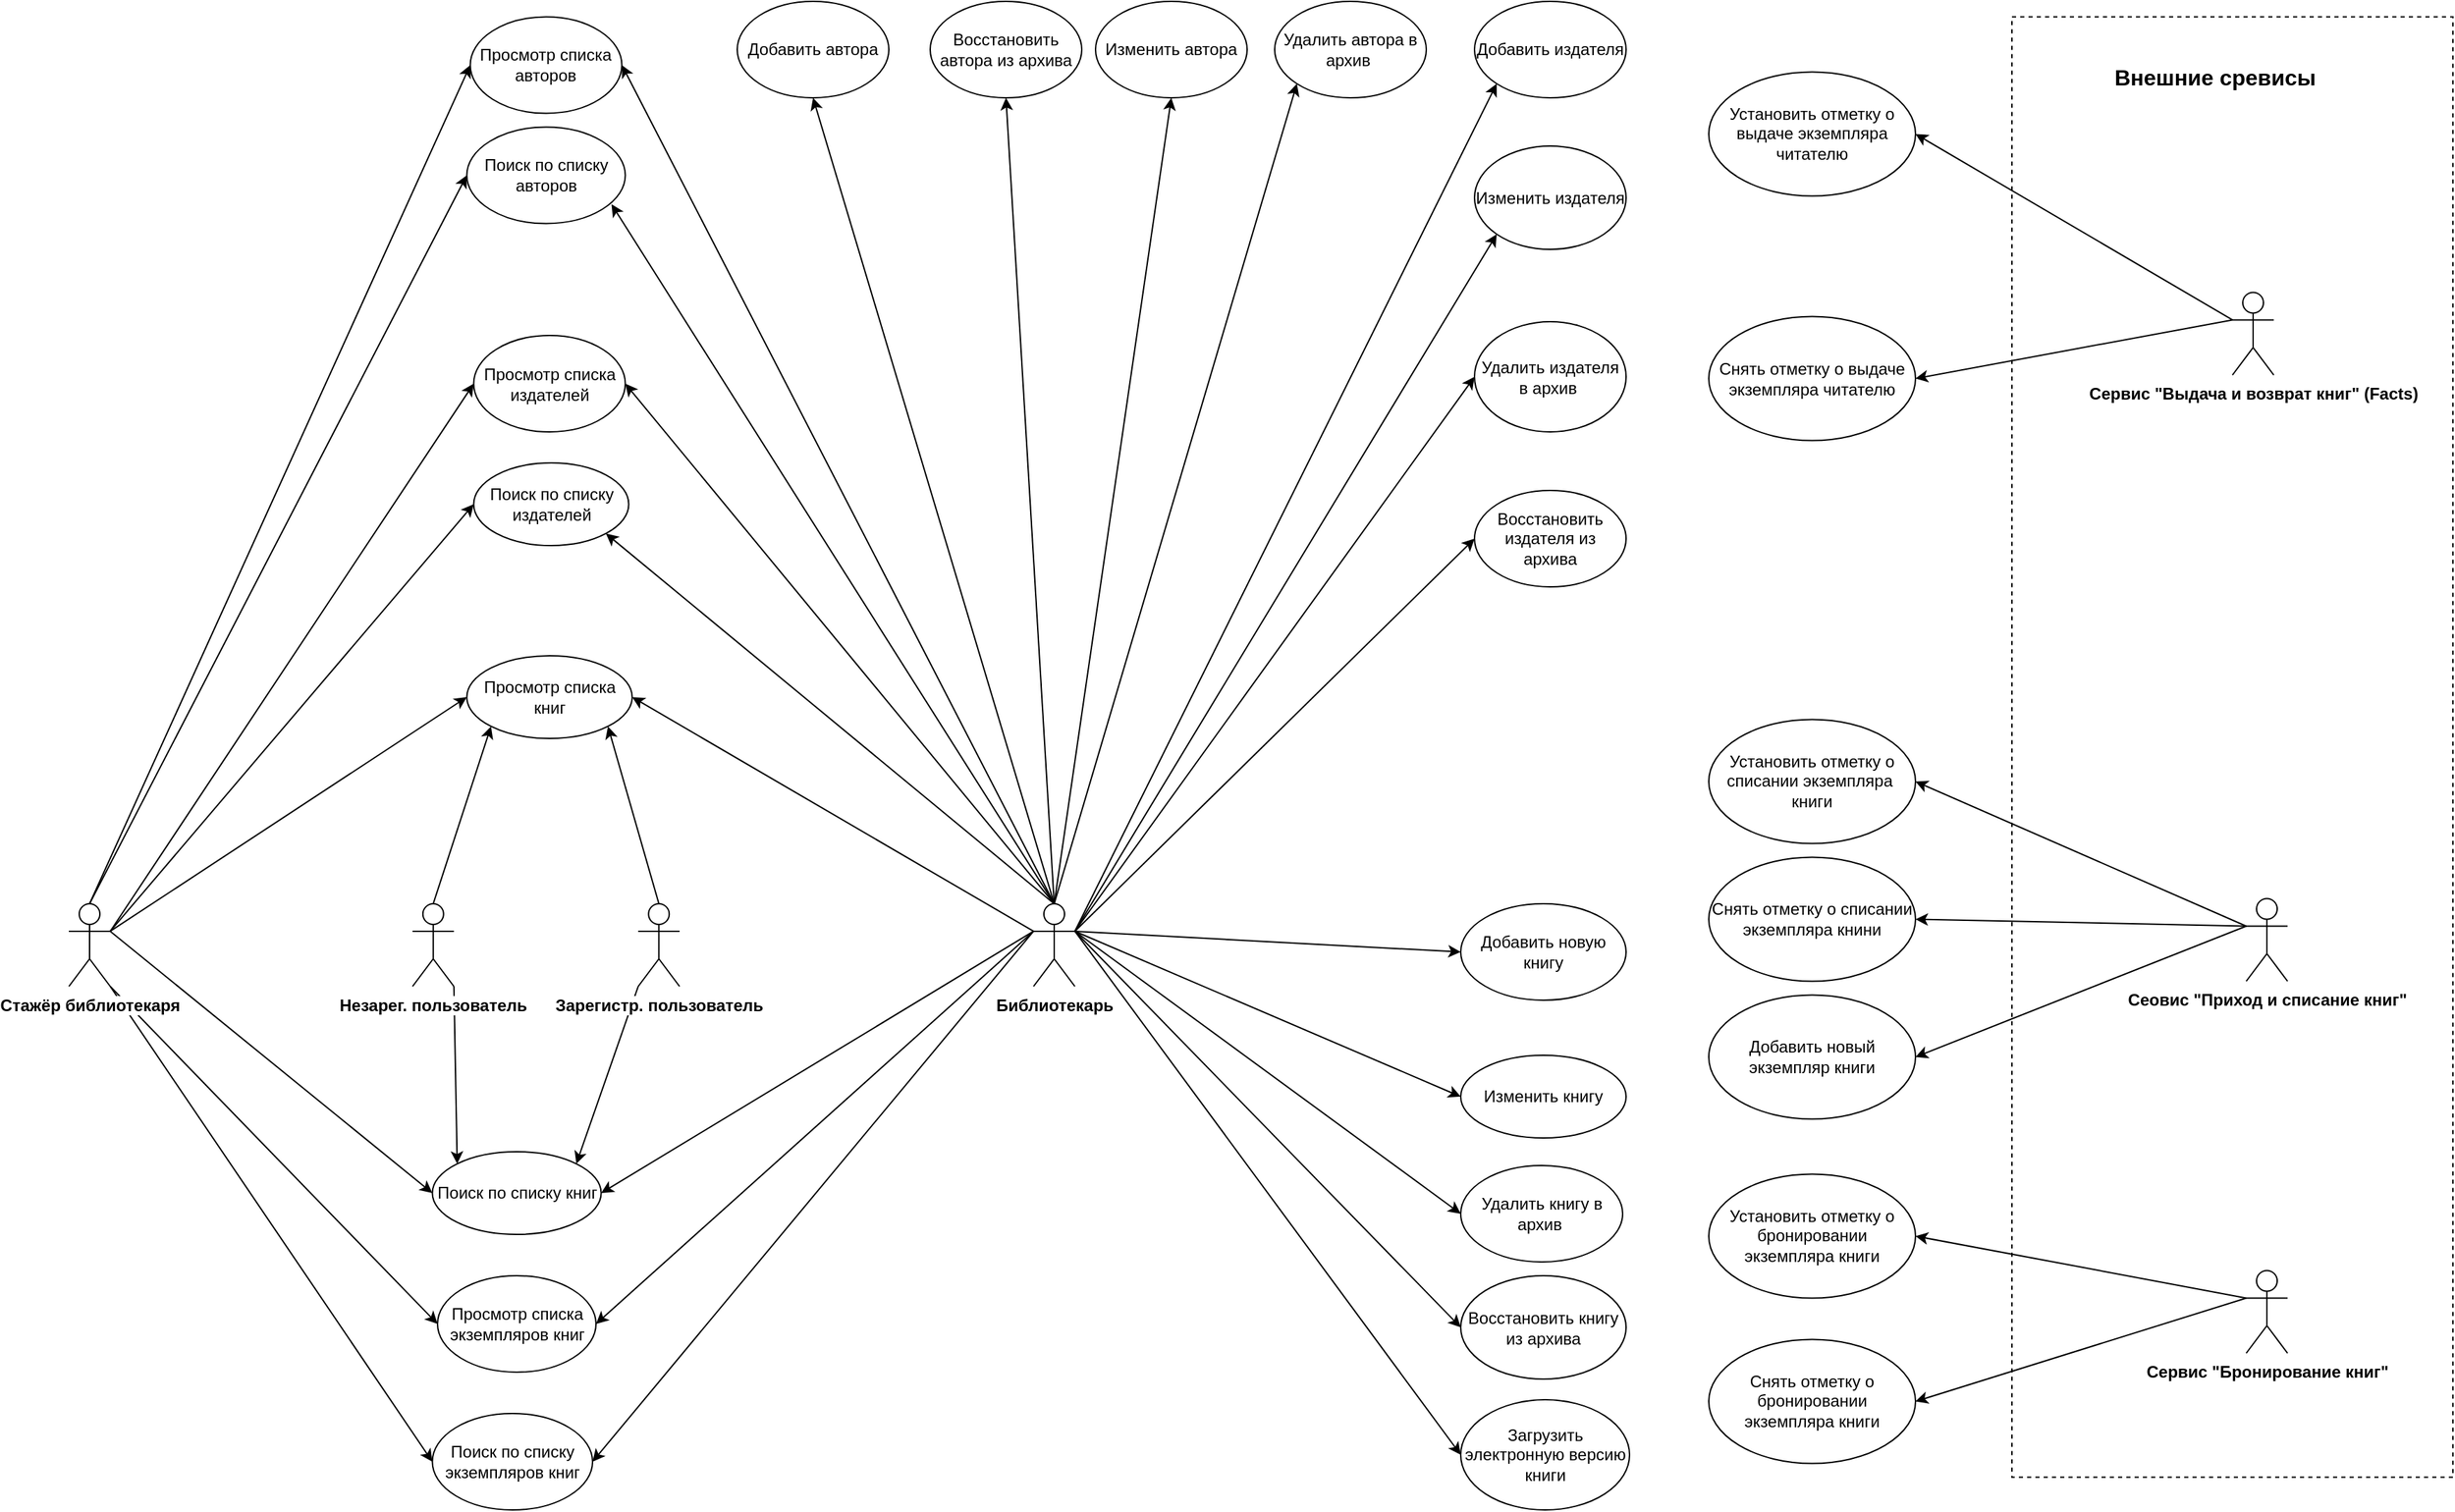 <mxfile version="26.0.9">
  <diagram name="Страница — 1" id="U3UNYZ6A-1lPHIccaiyi">
    <mxGraphModel dx="1434" dy="836" grid="1" gridSize="10" guides="1" tooltips="1" connect="1" arrows="1" fold="1" page="1" pageScale="1" pageWidth="1100" pageHeight="850" math="0" shadow="0">
      <root>
        <mxCell id="0" />
        <mxCell id="1" parent="0" />
        <mxCell id="NzaFk5DWs_-ub5N4-WDO-165" value="" style="rounded=0;whiteSpace=wrap;html=1;dashed=1;" parent="1" vertex="1">
          <mxGeometry x="1490" y="156.25" width="320" height="1060" as="geometry" />
        </mxCell>
        <mxCell id="NzaFk5DWs_-ub5N4-WDO-14" value="Добавить автора" style="ellipse;whiteSpace=wrap;html=1;" parent="1" vertex="1">
          <mxGeometry x="565" y="145" width="110" height="70" as="geometry" />
        </mxCell>
        <mxCell id="NzaFk5DWs_-ub5N4-WDO-44" value="Изменить автора" style="ellipse;whiteSpace=wrap;html=1;" parent="1" vertex="1">
          <mxGeometry x="825" y="145" width="110" height="70" as="geometry" />
        </mxCell>
        <mxCell id="NzaFk5DWs_-ub5N4-WDO-45" value="Удалить автора в архив&amp;nbsp;" style="ellipse;whiteSpace=wrap;html=1;" parent="1" vertex="1">
          <mxGeometry x="955" y="145" width="110" height="70" as="geometry" />
        </mxCell>
        <mxCell id="NzaFk5DWs_-ub5N4-WDO-46" value="Восстановить автора из архива" style="ellipse;whiteSpace=wrap;html=1;" parent="1" vertex="1">
          <mxGeometry x="705" y="145" width="110" height="70" as="geometry" />
        </mxCell>
        <mxCell id="NzaFk5DWs_-ub5N4-WDO-47" value="Просмотр списка авторов" style="ellipse;whiteSpace=wrap;html=1;" parent="1" vertex="1">
          <mxGeometry x="371.25" y="156.25" width="110" height="70" as="geometry" />
        </mxCell>
        <mxCell id="NzaFk5DWs_-ub5N4-WDO-48" value="Поиск по списку авторов" style="ellipse;whiteSpace=wrap;html=1;" parent="1" vertex="1">
          <mxGeometry x="368.75" y="236.25" width="115" height="70" as="geometry" />
        </mxCell>
        <mxCell id="NzaFk5DWs_-ub5N4-WDO-49" value="Добавить издателя" style="ellipse;whiteSpace=wrap;html=1;" parent="1" vertex="1">
          <mxGeometry x="1100" y="145" width="110" height="70" as="geometry" />
        </mxCell>
        <mxCell id="NzaFk5DWs_-ub5N4-WDO-50" value="Изменить издателя" style="ellipse;whiteSpace=wrap;html=1;" parent="1" vertex="1">
          <mxGeometry x="1100" y="250" width="110" height="75" as="geometry" />
        </mxCell>
        <mxCell id="NzaFk5DWs_-ub5N4-WDO-51" value="Удалить издателя в архив&amp;nbsp;" style="ellipse;whiteSpace=wrap;html=1;" parent="1" vertex="1">
          <mxGeometry x="1100" y="377.5" width="110" height="80" as="geometry" />
        </mxCell>
        <mxCell id="NzaFk5DWs_-ub5N4-WDO-52" value="Восстановить издателя из архива" style="ellipse;whiteSpace=wrap;html=1;" parent="1" vertex="1">
          <mxGeometry x="1100" y="500" width="110" height="70" as="geometry" />
        </mxCell>
        <mxCell id="NzaFk5DWs_-ub5N4-WDO-53" value="Просмотр списка издателей" style="ellipse;whiteSpace=wrap;html=1;" parent="1" vertex="1">
          <mxGeometry x="373.75" y="387.5" width="110" height="70" as="geometry" />
        </mxCell>
        <mxCell id="NzaFk5DWs_-ub5N4-WDO-54" value="Поиск по списку издателей" style="ellipse;whiteSpace=wrap;html=1;" parent="1" vertex="1">
          <mxGeometry x="373.75" y="480" width="112.5" height="60" as="geometry" />
        </mxCell>
        <mxCell id="NzaFk5DWs_-ub5N4-WDO-61" value="Добавить новую книгу" style="ellipse;whiteSpace=wrap;html=1;" parent="1" vertex="1">
          <mxGeometry x="1090" y="800" width="120" height="70" as="geometry" />
        </mxCell>
        <mxCell id="NzaFk5DWs_-ub5N4-WDO-62" value="Изменить книгу" style="ellipse;whiteSpace=wrap;html=1;" parent="1" vertex="1">
          <mxGeometry x="1090" y="910" width="120" height="60" as="geometry" />
        </mxCell>
        <mxCell id="NzaFk5DWs_-ub5N4-WDO-63" value="Удалить книгу в архив&amp;nbsp;" style="ellipse;whiteSpace=wrap;html=1;" parent="1" vertex="1">
          <mxGeometry x="1090" y="990" width="117.5" height="70" as="geometry" />
        </mxCell>
        <mxCell id="NzaFk5DWs_-ub5N4-WDO-64" value="Восстановить книгу из архива" style="ellipse;whiteSpace=wrap;html=1;" parent="1" vertex="1">
          <mxGeometry x="1090" y="1070" width="120" height="75" as="geometry" />
        </mxCell>
        <mxCell id="NzaFk5DWs_-ub5N4-WDO-65" value="Просмотр списка книг" style="ellipse;whiteSpace=wrap;html=1;" parent="1" vertex="1">
          <mxGeometry x="368.75" y="620" width="120" height="60" as="geometry" />
        </mxCell>
        <mxCell id="NzaFk5DWs_-ub5N4-WDO-66" value="Поиск по списку книг" style="ellipse;whiteSpace=wrap;html=1;" parent="1" vertex="1">
          <mxGeometry x="343.75" y="980" width="122.5" height="60" as="geometry" />
        </mxCell>
        <mxCell id="NzaFk5DWs_-ub5N4-WDO-68" value="Загрузить электронную версию книги" style="ellipse;whiteSpace=wrap;html=1;" parent="1" vertex="1">
          <mxGeometry x="1090" y="1160" width="122.5" height="80" as="geometry" />
        </mxCell>
        <mxCell id="NzaFk5DWs_-ub5N4-WDO-74" value="Просмотр списка экземпляров книг" style="ellipse;whiteSpace=wrap;html=1;" parent="1" vertex="1">
          <mxGeometry x="347.5" y="1070" width="115" height="70" as="geometry" />
        </mxCell>
        <mxCell id="NzaFk5DWs_-ub5N4-WDO-75" value="Поиск по списку экземпляров книг" style="ellipse;whiteSpace=wrap;html=1;" parent="1" vertex="1">
          <mxGeometry x="343.75" y="1170" width="116.25" height="70" as="geometry" />
        </mxCell>
        <mxCell id="NzaFk5DWs_-ub5N4-WDO-76" value="Установить отметку о списании экземпляра&amp;nbsp; книги" style="ellipse;whiteSpace=wrap;html=1;" parent="1" vertex="1">
          <mxGeometry x="1270" y="666.25" width="150" height="90" as="geometry" />
        </mxCell>
        <mxCell id="NzaFk5DWs_-ub5N4-WDO-77" value="Установить отметку о выдаче экземпляра читателю" style="ellipse;whiteSpace=wrap;html=1;" parent="1" vertex="1">
          <mxGeometry x="1270" y="196.25" width="150" height="90" as="geometry" />
        </mxCell>
        <mxCell id="NzaFk5DWs_-ub5N4-WDO-78" value="Снять отметку о выдаче экземпляра читателю" style="ellipse;whiteSpace=wrap;html=1;" parent="1" vertex="1">
          <mxGeometry x="1270" y="373.75" width="150" height="90" as="geometry" />
        </mxCell>
        <mxCell id="NzaFk5DWs_-ub5N4-WDO-79" value="Снять отметку о бронировании экземпляра книги" style="ellipse;whiteSpace=wrap;html=1;" parent="1" vertex="1">
          <mxGeometry x="1270" y="1116.25" width="150" height="90" as="geometry" />
        </mxCell>
        <mxCell id="NzaFk5DWs_-ub5N4-WDO-80" value="Установить отметку о бронировании экземпляра книги" style="ellipse;whiteSpace=wrap;html=1;" parent="1" vertex="1">
          <mxGeometry x="1270" y="996.25" width="150" height="90" as="geometry" />
        </mxCell>
        <mxCell id="NzaFk5DWs_-ub5N4-WDO-89" value="" style="endArrow=classic;html=1;rounded=0;exitX=0.5;exitY=0;exitDx=0;exitDy=0;exitPerimeter=0;entryX=1;entryY=0.5;entryDx=0;entryDy=0;" parent="1" source="NzaFk5DWs_-ub5N4-WDO-84" target="NzaFk5DWs_-ub5N4-WDO-47" edge="1">
          <mxGeometry width="50" height="50" relative="1" as="geometry">
            <mxPoint x="540" y="1070" as="sourcePoint" />
            <mxPoint x="660" y="550" as="targetPoint" />
          </mxGeometry>
        </mxCell>
        <mxCell id="NzaFk5DWs_-ub5N4-WDO-90" value="" style="endArrow=classic;html=1;rounded=0;entryX=0.913;entryY=0.8;entryDx=0;entryDy=0;entryPerimeter=0;exitX=0.5;exitY=0;exitDx=0;exitDy=0;exitPerimeter=0;" parent="1" source="NzaFk5DWs_-ub5N4-WDO-84" target="NzaFk5DWs_-ub5N4-WDO-48" edge="1">
          <mxGeometry width="50" height="50" relative="1" as="geometry">
            <mxPoint x="540" y="570" as="sourcePoint" />
            <mxPoint x="590" y="520" as="targetPoint" />
          </mxGeometry>
        </mxCell>
        <mxCell id="NzaFk5DWs_-ub5N4-WDO-91" value="" style="endArrow=classic;html=1;rounded=0;entryX=1;entryY=0.5;entryDx=0;entryDy=0;exitX=0.5;exitY=0;exitDx=0;exitDy=0;exitPerimeter=0;" parent="1" source="NzaFk5DWs_-ub5N4-WDO-84" target="NzaFk5DWs_-ub5N4-WDO-53" edge="1">
          <mxGeometry width="50" height="50" relative="1" as="geometry">
            <mxPoint x="540" y="570" as="sourcePoint" />
            <mxPoint x="590" y="520" as="targetPoint" />
          </mxGeometry>
        </mxCell>
        <mxCell id="NzaFk5DWs_-ub5N4-WDO-94" value="" style="endArrow=classic;html=1;rounded=0;exitX=0;exitY=0.333;exitDx=0;exitDy=0;exitPerimeter=0;entryX=1;entryY=0.5;entryDx=0;entryDy=0;" parent="1" source="NzaFk5DWs_-ub5N4-WDO-84" target="NzaFk5DWs_-ub5N4-WDO-65" edge="1">
          <mxGeometry width="50" height="50" relative="1" as="geometry">
            <mxPoint x="540" y="970" as="sourcePoint" />
            <mxPoint x="590" y="920" as="targetPoint" />
          </mxGeometry>
        </mxCell>
        <mxCell id="NzaFk5DWs_-ub5N4-WDO-95" value="" style="endArrow=classic;html=1;rounded=0;exitX=0;exitY=0.333;exitDx=0;exitDy=0;exitPerimeter=0;entryX=1;entryY=0.5;entryDx=0;entryDy=0;" parent="1" source="NzaFk5DWs_-ub5N4-WDO-84" target="NzaFk5DWs_-ub5N4-WDO-66" edge="1">
          <mxGeometry width="50" height="50" relative="1" as="geometry">
            <mxPoint x="540" y="970" as="sourcePoint" />
            <mxPoint x="590" y="920" as="targetPoint" />
          </mxGeometry>
        </mxCell>
        <mxCell id="NzaFk5DWs_-ub5N4-WDO-96" value="" style="endArrow=classic;html=1;rounded=0;entryX=1;entryY=0.5;entryDx=0;entryDy=0;" parent="1" target="NzaFk5DWs_-ub5N4-WDO-74" edge="1">
          <mxGeometry width="50" height="50" relative="1" as="geometry">
            <mxPoint x="780" y="820" as="sourcePoint" />
            <mxPoint x="590" y="920" as="targetPoint" />
          </mxGeometry>
        </mxCell>
        <mxCell id="NzaFk5DWs_-ub5N4-WDO-97" value="" style="endArrow=classic;html=1;rounded=0;exitX=0;exitY=0.333;exitDx=0;exitDy=0;exitPerimeter=0;entryX=1;entryY=0.5;entryDx=0;entryDy=0;" parent="1" source="NzaFk5DWs_-ub5N4-WDO-84" target="NzaFk5DWs_-ub5N4-WDO-75" edge="1">
          <mxGeometry width="50" height="50" relative="1" as="geometry">
            <mxPoint x="540" y="970" as="sourcePoint" />
            <mxPoint x="590" y="920" as="targetPoint" />
          </mxGeometry>
        </mxCell>
        <mxCell id="NzaFk5DWs_-ub5N4-WDO-98" value="" style="endArrow=classic;html=1;rounded=0;entryX=0.5;entryY=1;entryDx=0;entryDy=0;exitX=0.5;exitY=0;exitDx=0;exitDy=0;exitPerimeter=0;" parent="1" source="NzaFk5DWs_-ub5N4-WDO-84" target="NzaFk5DWs_-ub5N4-WDO-14" edge="1">
          <mxGeometry width="50" height="50" relative="1" as="geometry">
            <mxPoint x="540" y="470" as="sourcePoint" />
            <mxPoint x="590" y="420" as="targetPoint" />
          </mxGeometry>
        </mxCell>
        <mxCell id="NzaFk5DWs_-ub5N4-WDO-99" value="" style="endArrow=classic;html=1;rounded=0;entryX=0.5;entryY=1;entryDx=0;entryDy=0;exitX=0.5;exitY=0;exitDx=0;exitDy=0;exitPerimeter=0;" parent="1" source="NzaFk5DWs_-ub5N4-WDO-84" target="NzaFk5DWs_-ub5N4-WDO-46" edge="1">
          <mxGeometry width="50" height="50" relative="1" as="geometry">
            <mxPoint x="540" y="470" as="sourcePoint" />
            <mxPoint x="590" y="420" as="targetPoint" />
          </mxGeometry>
        </mxCell>
        <mxCell id="NzaFk5DWs_-ub5N4-WDO-100" value="" style="endArrow=classic;html=1;rounded=0;entryX=0.5;entryY=1;entryDx=0;entryDy=0;exitX=0.5;exitY=0;exitDx=0;exitDy=0;exitPerimeter=0;" parent="1" source="NzaFk5DWs_-ub5N4-WDO-84" target="NzaFk5DWs_-ub5N4-WDO-44" edge="1">
          <mxGeometry width="50" height="50" relative="1" as="geometry">
            <mxPoint x="800" y="808" as="sourcePoint" />
            <mxPoint x="590" y="220" as="targetPoint" />
          </mxGeometry>
        </mxCell>
        <mxCell id="NzaFk5DWs_-ub5N4-WDO-101" value="" style="endArrow=classic;html=1;rounded=0;entryX=0;entryY=1;entryDx=0;entryDy=0;exitX=0.5;exitY=0;exitDx=0;exitDy=0;exitPerimeter=0;" parent="1" source="NzaFk5DWs_-ub5N4-WDO-84" target="NzaFk5DWs_-ub5N4-WDO-45" edge="1">
          <mxGeometry width="50" height="50" relative="1" as="geometry">
            <mxPoint x="540" y="500" as="sourcePoint" />
            <mxPoint x="590" y="450" as="targetPoint" />
          </mxGeometry>
        </mxCell>
        <mxCell id="NzaFk5DWs_-ub5N4-WDO-102" value="" style="endArrow=classic;html=1;rounded=0;entryX=0;entryY=1;entryDx=0;entryDy=0;exitX=1;exitY=0.333;exitDx=0;exitDy=0;exitPerimeter=0;" parent="1" source="NzaFk5DWs_-ub5N4-WDO-84" target="NzaFk5DWs_-ub5N4-WDO-49" edge="1">
          <mxGeometry width="50" height="50" relative="1" as="geometry">
            <mxPoint x="540" y="500" as="sourcePoint" />
            <mxPoint x="590" y="450" as="targetPoint" />
          </mxGeometry>
        </mxCell>
        <mxCell id="NzaFk5DWs_-ub5N4-WDO-103" value="" style="endArrow=classic;html=1;rounded=0;entryX=0;entryY=1;entryDx=0;entryDy=0;exitX=1;exitY=0.333;exitDx=0;exitDy=0;exitPerimeter=0;" parent="1" source="NzaFk5DWs_-ub5N4-WDO-84" target="NzaFk5DWs_-ub5N4-WDO-50" edge="1">
          <mxGeometry width="50" height="50" relative="1" as="geometry">
            <mxPoint x="540" y="500" as="sourcePoint" />
            <mxPoint x="590" y="450" as="targetPoint" />
          </mxGeometry>
        </mxCell>
        <mxCell id="NzaFk5DWs_-ub5N4-WDO-104" value="" style="endArrow=classic;html=1;rounded=0;entryX=0;entryY=0.5;entryDx=0;entryDy=0;exitX=1;exitY=0.333;exitDx=0;exitDy=0;exitPerimeter=0;" parent="1" source="NzaFk5DWs_-ub5N4-WDO-84" target="NzaFk5DWs_-ub5N4-WDO-51" edge="1">
          <mxGeometry width="50" height="50" relative="1" as="geometry">
            <mxPoint x="540" y="500" as="sourcePoint" />
            <mxPoint x="590" y="450" as="targetPoint" />
          </mxGeometry>
        </mxCell>
        <mxCell id="NzaFk5DWs_-ub5N4-WDO-105" value="" style="endArrow=classic;html=1;rounded=0;entryX=0;entryY=0.5;entryDx=0;entryDy=0;exitX=1;exitY=0.333;exitDx=0;exitDy=0;exitPerimeter=0;" parent="1" source="NzaFk5DWs_-ub5N4-WDO-84" target="NzaFk5DWs_-ub5N4-WDO-52" edge="1">
          <mxGeometry width="50" height="50" relative="1" as="geometry">
            <mxPoint x="540" y="700" as="sourcePoint" />
            <mxPoint x="590" y="650" as="targetPoint" />
          </mxGeometry>
        </mxCell>
        <mxCell id="NzaFk5DWs_-ub5N4-WDO-110" value="" style="endArrow=classic;html=1;rounded=0;entryX=0;entryY=0.5;entryDx=0;entryDy=0;exitX=1;exitY=0.333;exitDx=0;exitDy=0;exitPerimeter=0;" parent="1" source="NzaFk5DWs_-ub5N4-WDO-84" target="NzaFk5DWs_-ub5N4-WDO-61" edge="1">
          <mxGeometry width="50" height="50" relative="1" as="geometry">
            <mxPoint x="540" y="1000" as="sourcePoint" />
            <mxPoint x="590" y="950" as="targetPoint" />
          </mxGeometry>
        </mxCell>
        <mxCell id="NzaFk5DWs_-ub5N4-WDO-111" value="" style="endArrow=classic;html=1;rounded=0;entryX=0;entryY=0.5;entryDx=0;entryDy=0;exitX=1;exitY=0.333;exitDx=0;exitDy=0;exitPerimeter=0;" parent="1" source="NzaFk5DWs_-ub5N4-WDO-84" target="NzaFk5DWs_-ub5N4-WDO-62" edge="1">
          <mxGeometry width="50" height="50" relative="1" as="geometry">
            <mxPoint x="540" y="1000" as="sourcePoint" />
            <mxPoint x="590" y="950" as="targetPoint" />
          </mxGeometry>
        </mxCell>
        <mxCell id="NzaFk5DWs_-ub5N4-WDO-112" value="" style="endArrow=classic;html=1;rounded=0;entryX=0;entryY=0.5;entryDx=0;entryDy=0;exitX=1;exitY=0.333;exitDx=0;exitDy=0;exitPerimeter=0;" parent="1" source="NzaFk5DWs_-ub5N4-WDO-84" target="NzaFk5DWs_-ub5N4-WDO-63" edge="1">
          <mxGeometry width="50" height="50" relative="1" as="geometry">
            <mxPoint x="540" y="1000" as="sourcePoint" />
            <mxPoint x="590" y="950" as="targetPoint" />
          </mxGeometry>
        </mxCell>
        <mxCell id="NzaFk5DWs_-ub5N4-WDO-113" value="" style="endArrow=classic;html=1;rounded=0;entryX=0;entryY=0.5;entryDx=0;entryDy=0;exitX=1;exitY=0.333;exitDx=0;exitDy=0;exitPerimeter=0;" parent="1" source="NzaFk5DWs_-ub5N4-WDO-84" target="NzaFk5DWs_-ub5N4-WDO-64" edge="1">
          <mxGeometry width="50" height="50" relative="1" as="geometry">
            <mxPoint x="540" y="1000" as="sourcePoint" />
            <mxPoint x="590" y="950" as="targetPoint" />
          </mxGeometry>
        </mxCell>
        <mxCell id="NzaFk5DWs_-ub5N4-WDO-114" value="" style="endArrow=classic;html=1;rounded=0;entryX=0;entryY=0.5;entryDx=0;entryDy=0;exitX=1;exitY=0.333;exitDx=0;exitDy=0;exitPerimeter=0;" parent="1" source="NzaFk5DWs_-ub5N4-WDO-84" target="NzaFk5DWs_-ub5N4-WDO-68" edge="1">
          <mxGeometry width="50" height="50" relative="1" as="geometry">
            <mxPoint x="540" y="1000" as="sourcePoint" />
            <mxPoint x="590" y="950" as="targetPoint" />
          </mxGeometry>
        </mxCell>
        <mxCell id="NzaFk5DWs_-ub5N4-WDO-84" value="Библиотекарь" style="shape=umlActor;verticalLabelPosition=bottom;verticalAlign=top;html=1;outlineConnect=0;fontStyle=1;fontColor=#000000;labelBackgroundColor=default;" parent="1" vertex="1">
          <mxGeometry x="780" y="800" width="30" height="60" as="geometry" />
        </mxCell>
        <mxCell id="NzaFk5DWs_-ub5N4-WDO-119" value="" style="endArrow=classic;html=1;rounded=0;entryX=1;entryY=1;entryDx=0;entryDy=0;exitX=0.5;exitY=0;exitDx=0;exitDy=0;exitPerimeter=0;" parent="1" source="NzaFk5DWs_-ub5N4-WDO-84" target="NzaFk5DWs_-ub5N4-WDO-54" edge="1">
          <mxGeometry width="50" height="50" relative="1" as="geometry">
            <mxPoint x="540" y="650" as="sourcePoint" />
            <mxPoint x="590" y="600" as="targetPoint" />
          </mxGeometry>
        </mxCell>
        <mxCell id="NzaFk5DWs_-ub5N4-WDO-121" value="" style="endArrow=classic;html=1;rounded=0;entryX=0;entryY=0.5;entryDx=0;entryDy=0;exitX=0.5;exitY=0;exitDx=0;exitDy=0;exitPerimeter=0;" parent="1" source="NzaFk5DWs_-ub5N4-WDO-85" target="NzaFk5DWs_-ub5N4-WDO-47" edge="1">
          <mxGeometry width="50" height="50" relative="1" as="geometry">
            <mxPoint x="610" y="870" as="sourcePoint" />
            <mxPoint x="660" y="820" as="targetPoint" />
          </mxGeometry>
        </mxCell>
        <mxCell id="NzaFk5DWs_-ub5N4-WDO-122" value="" style="endArrow=classic;html=1;rounded=0;entryX=0;entryY=0.5;entryDx=0;entryDy=0;exitX=0.5;exitY=0;exitDx=0;exitDy=0;exitPerimeter=0;" parent="1" source="NzaFk5DWs_-ub5N4-WDO-85" target="NzaFk5DWs_-ub5N4-WDO-48" edge="1">
          <mxGeometry width="50" height="50" relative="1" as="geometry">
            <mxPoint x="610" y="570" as="sourcePoint" />
            <mxPoint x="660" y="520" as="targetPoint" />
          </mxGeometry>
        </mxCell>
        <mxCell id="NzaFk5DWs_-ub5N4-WDO-123" value="" style="endArrow=classic;html=1;rounded=0;entryX=0;entryY=0.5;entryDx=0;entryDy=0;" parent="1" target="NzaFk5DWs_-ub5N4-WDO-53" edge="1">
          <mxGeometry width="50" height="50" relative="1" as="geometry">
            <mxPoint x="110" y="820" as="sourcePoint" />
            <mxPoint x="660" y="520" as="targetPoint" />
          </mxGeometry>
        </mxCell>
        <mxCell id="NzaFk5DWs_-ub5N4-WDO-124" value="" style="endArrow=classic;html=1;rounded=0;entryX=0;entryY=0.5;entryDx=0;entryDy=0;exitX=1;exitY=0.333;exitDx=0;exitDy=0;exitPerimeter=0;" parent="1" source="NzaFk5DWs_-ub5N4-WDO-85" target="NzaFk5DWs_-ub5N4-WDO-54" edge="1">
          <mxGeometry width="50" height="50" relative="1" as="geometry">
            <mxPoint x="610" y="570" as="sourcePoint" />
            <mxPoint x="660" y="520" as="targetPoint" />
          </mxGeometry>
        </mxCell>
        <mxCell id="NzaFk5DWs_-ub5N4-WDO-127" value="" style="endArrow=classic;html=1;rounded=0;exitX=1;exitY=0.333;exitDx=0;exitDy=0;exitPerimeter=0;entryX=0;entryY=0.5;entryDx=0;entryDy=0;" parent="1" source="NzaFk5DWs_-ub5N4-WDO-85" target="NzaFk5DWs_-ub5N4-WDO-65" edge="1">
          <mxGeometry width="50" height="50" relative="1" as="geometry">
            <mxPoint x="610" y="1070" as="sourcePoint" />
            <mxPoint x="660" y="1020" as="targetPoint" />
          </mxGeometry>
        </mxCell>
        <mxCell id="NzaFk5DWs_-ub5N4-WDO-128" value="" style="endArrow=classic;html=1;rounded=0;exitX=1;exitY=0.333;exitDx=0;exitDy=0;exitPerimeter=0;entryX=0;entryY=0.5;entryDx=0;entryDy=0;" parent="1" source="NzaFk5DWs_-ub5N4-WDO-85" target="NzaFk5DWs_-ub5N4-WDO-66" edge="1">
          <mxGeometry width="50" height="50" relative="1" as="geometry">
            <mxPoint x="610" y="1070" as="sourcePoint" />
            <mxPoint x="660" y="1020" as="targetPoint" />
          </mxGeometry>
        </mxCell>
        <mxCell id="NzaFk5DWs_-ub5N4-WDO-129" value="" style="endArrow=classic;html=1;rounded=0;exitX=1;exitY=1;exitDx=0;exitDy=0;exitPerimeter=0;entryX=0;entryY=0.5;entryDx=0;entryDy=0;" parent="1" source="NzaFk5DWs_-ub5N4-WDO-85" target="NzaFk5DWs_-ub5N4-WDO-74" edge="1">
          <mxGeometry width="50" height="50" relative="1" as="geometry">
            <mxPoint x="610" y="1170" as="sourcePoint" />
            <mxPoint x="660" y="1120" as="targetPoint" />
          </mxGeometry>
        </mxCell>
        <mxCell id="NzaFk5DWs_-ub5N4-WDO-130" value="" style="endArrow=classic;html=1;rounded=0;exitX=1;exitY=1;exitDx=0;exitDy=0;exitPerimeter=0;entryX=0;entryY=0.5;entryDx=0;entryDy=0;" parent="1" source="NzaFk5DWs_-ub5N4-WDO-85" target="NzaFk5DWs_-ub5N4-WDO-75" edge="1">
          <mxGeometry width="50" height="50" relative="1" as="geometry">
            <mxPoint x="610" y="1170" as="sourcePoint" />
            <mxPoint x="660" y="1120" as="targetPoint" />
          </mxGeometry>
        </mxCell>
        <mxCell id="NzaFk5DWs_-ub5N4-WDO-85" value="Стажёр библиотекаря" style="shape=umlActor;verticalLabelPosition=bottom;verticalAlign=top;html=1;outlineConnect=0;labelBackgroundColor=#FFFFFF;fontStyle=1" parent="1" vertex="1">
          <mxGeometry x="80" y="800" width="30" height="60" as="geometry" />
        </mxCell>
        <mxCell id="NzaFk5DWs_-ub5N4-WDO-139" value="" style="endArrow=classic;html=1;rounded=0;exitX=0;exitY=1;exitDx=0;exitDy=0;exitPerimeter=0;entryX=1;entryY=0;entryDx=0;entryDy=0;" parent="1" source="NzaFk5DWs_-ub5N4-WDO-135" target="NzaFk5DWs_-ub5N4-WDO-66" edge="1">
          <mxGeometry width="50" height="50" relative="1" as="geometry">
            <mxPoint x="600" y="1070" as="sourcePoint" />
            <mxPoint x="650" y="1020" as="targetPoint" />
          </mxGeometry>
        </mxCell>
        <mxCell id="NzaFk5DWs_-ub5N4-WDO-140" value="" style="endArrow=classic;html=1;rounded=0;entryX=1;entryY=1;entryDx=0;entryDy=0;exitX=0.5;exitY=0;exitDx=0;exitDy=0;exitPerimeter=0;" parent="1" source="NzaFk5DWs_-ub5N4-WDO-135" target="NzaFk5DWs_-ub5N4-WDO-65" edge="1">
          <mxGeometry width="50" height="50" relative="1" as="geometry">
            <mxPoint x="600" y="1070" as="sourcePoint" />
            <mxPoint x="650" y="1020" as="targetPoint" />
          </mxGeometry>
        </mxCell>
        <mxCell id="NzaFk5DWs_-ub5N4-WDO-141" value="" style="endArrow=classic;startArrow=none;html=1;rounded=0;entryX=0;entryY=1;entryDx=0;entryDy=0;exitX=0.5;exitY=0;exitDx=0;exitDy=0;exitPerimeter=0;startFill=0;" parent="1" source="NzaFk5DWs_-ub5N4-WDO-131" target="NzaFk5DWs_-ub5N4-WDO-65" edge="1">
          <mxGeometry width="50" height="50" relative="1" as="geometry">
            <mxPoint x="600" y="1070" as="sourcePoint" />
            <mxPoint x="650" y="1020" as="targetPoint" />
          </mxGeometry>
        </mxCell>
        <mxCell id="NzaFk5DWs_-ub5N4-WDO-142" value="" style="endArrow=classic;html=1;rounded=0;exitX=1;exitY=1;exitDx=0;exitDy=0;exitPerimeter=0;entryX=0;entryY=0;entryDx=0;entryDy=0;" parent="1" source="NzaFk5DWs_-ub5N4-WDO-131" target="NzaFk5DWs_-ub5N4-WDO-66" edge="1">
          <mxGeometry width="50" height="50" relative="1" as="geometry">
            <mxPoint x="600" y="1070" as="sourcePoint" />
            <mxPoint x="650" y="1020" as="targetPoint" />
          </mxGeometry>
        </mxCell>
        <mxCell id="NzaFk5DWs_-ub5N4-WDO-131" value="Незарег. пользователь" style="shape=umlActor;verticalLabelPosition=bottom;verticalAlign=top;html=1;outlineConnect=0;fontStyle=1;labelBackgroundColor=#FFFFFF;" parent="1" vertex="1">
          <mxGeometry x="329.38" y="800" width="30" height="60" as="geometry" />
        </mxCell>
        <mxCell id="NzaFk5DWs_-ub5N4-WDO-135" value="Зарегистр. пользователь" style="shape=umlActor;verticalLabelPosition=bottom;verticalAlign=top;html=1;outlineConnect=0;labelBackgroundColor=#FFFFFF;fontStyle=1" parent="1" vertex="1">
          <mxGeometry x="493.13" y="800" width="30" height="60" as="geometry" />
        </mxCell>
        <mxCell id="NzaFk5DWs_-ub5N4-WDO-144" value="Снять отметку о списании экземпляра книни" style="ellipse;whiteSpace=wrap;html=1;" parent="1" vertex="1">
          <mxGeometry x="1270" y="766.25" width="150" height="90" as="geometry" />
        </mxCell>
        <mxCell id="NzaFk5DWs_-ub5N4-WDO-145" value="Сервис &quot;Выдача и возврат книг&quot; (Facts)" style="shape=umlActor;verticalLabelPosition=bottom;verticalAlign=top;html=1;outlineConnect=0;fontStyle=1;fontColor=#000000;labelBackgroundColor=default;" parent="1" vertex="1">
          <mxGeometry x="1650" y="356.25" width="30" height="60" as="geometry" />
        </mxCell>
        <mxCell id="NzaFk5DWs_-ub5N4-WDO-146" value="Сеовис &quot;Приход и списание книг&quot;" style="shape=umlActor;verticalLabelPosition=bottom;verticalAlign=top;html=1;outlineConnect=0;fontStyle=1;fontColor=#000000;labelBackgroundColor=default;" parent="1" vertex="1">
          <mxGeometry x="1660" y="796.25" width="30" height="60" as="geometry" />
        </mxCell>
        <mxCell id="NzaFk5DWs_-ub5N4-WDO-147" value="Сервис &quot;Бронирование книг&quot;" style="shape=umlActor;verticalLabelPosition=bottom;verticalAlign=top;html=1;outlineConnect=0;fontStyle=1;fontColor=#000000;labelBackgroundColor=default;" parent="1" vertex="1">
          <mxGeometry x="1660" y="1066.25" width="30" height="60" as="geometry" />
        </mxCell>
        <mxCell id="NzaFk5DWs_-ub5N4-WDO-149" value="Добавить новый экземпляр книги" style="ellipse;whiteSpace=wrap;html=1;" parent="1" vertex="1">
          <mxGeometry x="1270" y="866.25" width="150" height="90" as="geometry" />
        </mxCell>
        <mxCell id="NzaFk5DWs_-ub5N4-WDO-152" value="" style="endArrow=classic;html=1;rounded=0;exitX=0;exitY=0.333;exitDx=0;exitDy=0;exitPerimeter=0;entryX=1;entryY=0.5;entryDx=0;entryDy=0;" parent="1" source="NzaFk5DWs_-ub5N4-WDO-147" target="NzaFk5DWs_-ub5N4-WDO-80" edge="1">
          <mxGeometry width="50" height="50" relative="1" as="geometry">
            <mxPoint x="1180" y="1046.25" as="sourcePoint" />
            <mxPoint x="1230" y="996.25" as="targetPoint" />
          </mxGeometry>
        </mxCell>
        <mxCell id="NzaFk5DWs_-ub5N4-WDO-153" value="" style="endArrow=classic;html=1;rounded=0;exitX=0;exitY=0.333;exitDx=0;exitDy=0;exitPerimeter=0;entryX=1;entryY=0.5;entryDx=0;entryDy=0;" parent="1" source="NzaFk5DWs_-ub5N4-WDO-147" target="NzaFk5DWs_-ub5N4-WDO-79" edge="1">
          <mxGeometry width="50" height="50" relative="1" as="geometry">
            <mxPoint x="1180" y="1046.25" as="sourcePoint" />
            <mxPoint x="1230" y="996.25" as="targetPoint" />
          </mxGeometry>
        </mxCell>
        <mxCell id="NzaFk5DWs_-ub5N4-WDO-154" value="" style="endArrow=classic;html=1;rounded=0;exitX=0;exitY=0.333;exitDx=0;exitDy=0;exitPerimeter=0;entryX=1;entryY=0.5;entryDx=0;entryDy=0;" parent="1" source="NzaFk5DWs_-ub5N4-WDO-146" target="NzaFk5DWs_-ub5N4-WDO-76" edge="1">
          <mxGeometry width="50" height="50" relative="1" as="geometry">
            <mxPoint x="1180" y="946.25" as="sourcePoint" />
            <mxPoint x="1230" y="896.25" as="targetPoint" />
          </mxGeometry>
        </mxCell>
        <mxCell id="NzaFk5DWs_-ub5N4-WDO-155" value="" style="endArrow=classic;html=1;rounded=0;exitX=0;exitY=0.333;exitDx=0;exitDy=0;exitPerimeter=0;entryX=1;entryY=0.5;entryDx=0;entryDy=0;" parent="1" source="NzaFk5DWs_-ub5N4-WDO-146" target="NzaFk5DWs_-ub5N4-WDO-144" edge="1">
          <mxGeometry width="50" height="50" relative="1" as="geometry">
            <mxPoint x="1180" y="946.25" as="sourcePoint" />
            <mxPoint x="1230" y="896.25" as="targetPoint" />
          </mxGeometry>
        </mxCell>
        <mxCell id="NzaFk5DWs_-ub5N4-WDO-156" value="" style="endArrow=classic;html=1;rounded=0;exitX=0;exitY=0.333;exitDx=0;exitDy=0;exitPerimeter=0;entryX=1;entryY=0.5;entryDx=0;entryDy=0;" parent="1" source="NzaFk5DWs_-ub5N4-WDO-146" target="NzaFk5DWs_-ub5N4-WDO-149" edge="1">
          <mxGeometry width="50" height="50" relative="1" as="geometry">
            <mxPoint x="1180" y="946.25" as="sourcePoint" />
            <mxPoint x="1230" y="896.25" as="targetPoint" />
          </mxGeometry>
        </mxCell>
        <mxCell id="NzaFk5DWs_-ub5N4-WDO-157" value="" style="endArrow=classic;html=1;rounded=0;exitX=0;exitY=0.333;exitDx=0;exitDy=0;exitPerimeter=0;entryX=1;entryY=0.5;entryDx=0;entryDy=0;" parent="1" source="NzaFk5DWs_-ub5N4-WDO-145" target="NzaFk5DWs_-ub5N4-WDO-77" edge="1">
          <mxGeometry width="50" height="50" relative="1" as="geometry">
            <mxPoint x="1180" y="416.25" as="sourcePoint" />
            <mxPoint x="1230" y="366.25" as="targetPoint" />
          </mxGeometry>
        </mxCell>
        <mxCell id="NzaFk5DWs_-ub5N4-WDO-158" value="" style="endArrow=classic;html=1;rounded=0;exitX=0;exitY=0.333;exitDx=0;exitDy=0;exitPerimeter=0;entryX=1;entryY=0.5;entryDx=0;entryDy=0;" parent="1" source="NzaFk5DWs_-ub5N4-WDO-145" target="NzaFk5DWs_-ub5N4-WDO-78" edge="1">
          <mxGeometry width="50" height="50" relative="1" as="geometry">
            <mxPoint x="1180" y="416.25" as="sourcePoint" />
            <mxPoint x="1230" y="366.25" as="targetPoint" />
          </mxGeometry>
        </mxCell>
        <mxCell id="NzaFk5DWs_-ub5N4-WDO-166" value="Внешние сревисы" style="text;html=1;align=center;verticalAlign=middle;whiteSpace=wrap;rounded=0;fontStyle=1;fontSize=16;" parent="1" vertex="1">
          <mxGeometry x="1560" y="185" width="155" height="30" as="geometry" />
        </mxCell>
      </root>
    </mxGraphModel>
  </diagram>
</mxfile>

